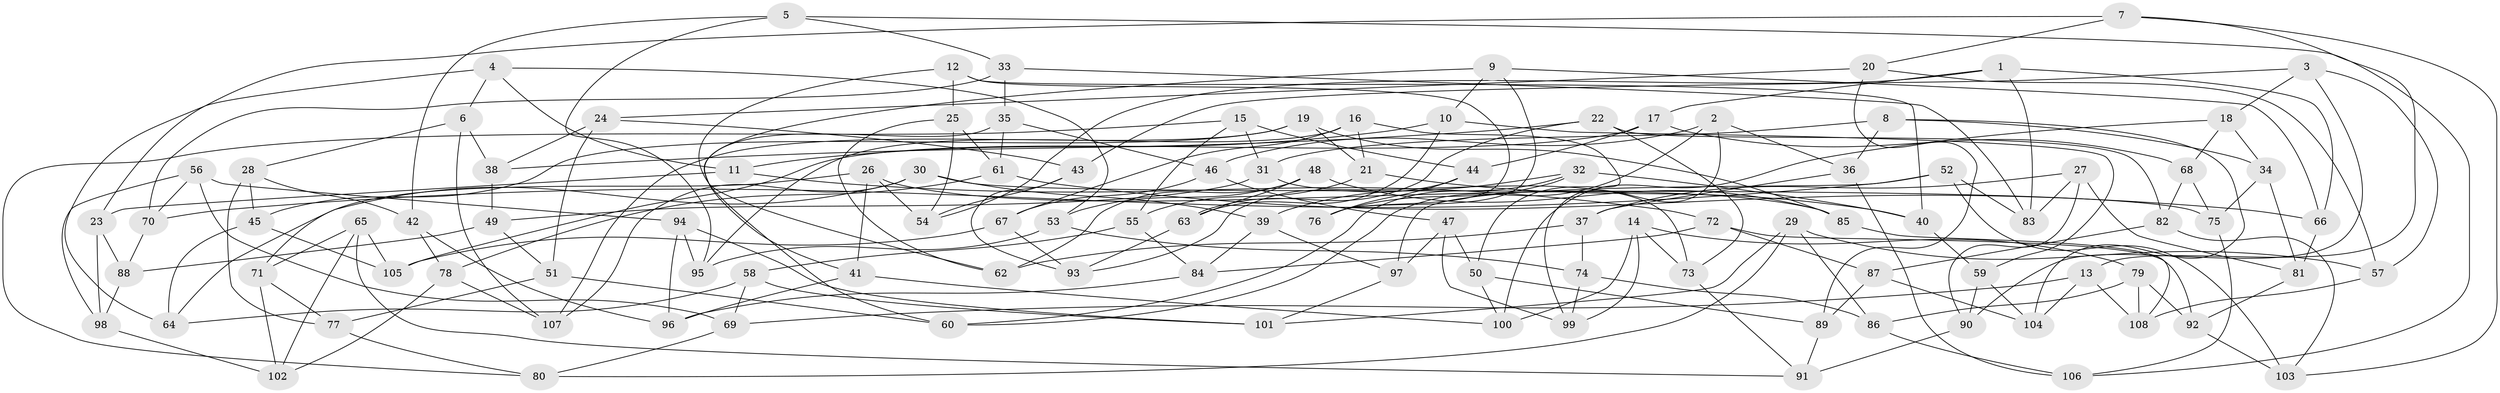// Generated by graph-tools (version 1.1) at 2025/27/03/09/25 03:27:02]
// undirected, 108 vertices, 216 edges
graph export_dot {
graph [start="1"]
  node [color=gray90,style=filled];
  1;
  2;
  3;
  4;
  5;
  6;
  7;
  8;
  9;
  10;
  11;
  12;
  13;
  14;
  15;
  16;
  17;
  18;
  19;
  20;
  21;
  22;
  23;
  24;
  25;
  26;
  27;
  28;
  29;
  30;
  31;
  32;
  33;
  34;
  35;
  36;
  37;
  38;
  39;
  40;
  41;
  42;
  43;
  44;
  45;
  46;
  47;
  48;
  49;
  50;
  51;
  52;
  53;
  54;
  55;
  56;
  57;
  58;
  59;
  60;
  61;
  62;
  63;
  64;
  65;
  66;
  67;
  68;
  69;
  70;
  71;
  72;
  73;
  74;
  75;
  76;
  77;
  78;
  79;
  80;
  81;
  82;
  83;
  84;
  85;
  86;
  87;
  88;
  89;
  90;
  91;
  92;
  93;
  94;
  95;
  96;
  97;
  98;
  99;
  100;
  101;
  102;
  103;
  104;
  105;
  106;
  107;
  108;
  1 -- 17;
  1 -- 66;
  1 -- 83;
  1 -- 54;
  2 -- 99;
  2 -- 60;
  2 -- 36;
  2 -- 46;
  3 -- 57;
  3 -- 90;
  3 -- 18;
  3 -- 43;
  4 -- 11;
  4 -- 53;
  4 -- 64;
  4 -- 6;
  5 -- 42;
  5 -- 95;
  5 -- 106;
  5 -- 33;
  6 -- 28;
  6 -- 38;
  6 -- 107;
  7 -- 20;
  7 -- 103;
  7 -- 23;
  7 -- 13;
  8 -- 104;
  8 -- 31;
  8 -- 34;
  8 -- 36;
  9 -- 10;
  9 -- 41;
  9 -- 76;
  9 -- 66;
  10 -- 59;
  10 -- 11;
  10 -- 63;
  11 -- 72;
  11 -- 23;
  12 -- 76;
  12 -- 62;
  12 -- 40;
  12 -- 25;
  13 -- 108;
  13 -- 69;
  13 -- 104;
  14 -- 99;
  14 -- 73;
  14 -- 100;
  14 -- 79;
  15 -- 31;
  15 -- 80;
  15 -- 55;
  15 -- 44;
  16 -- 50;
  16 -- 21;
  16 -- 95;
  16 -- 67;
  17 -- 44;
  17 -- 105;
  17 -- 68;
  18 -- 34;
  18 -- 68;
  18 -- 100;
  19 -- 21;
  19 -- 45;
  19 -- 107;
  19 -- 85;
  20 -- 57;
  20 -- 24;
  20 -- 89;
  21 -- 55;
  21 -- 40;
  22 -- 73;
  22 -- 63;
  22 -- 38;
  22 -- 82;
  23 -- 98;
  23 -- 88;
  24 -- 43;
  24 -- 51;
  24 -- 38;
  25 -- 61;
  25 -- 54;
  25 -- 62;
  26 -- 71;
  26 -- 54;
  26 -- 85;
  26 -- 41;
  27 -- 81;
  27 -- 37;
  27 -- 83;
  27 -- 90;
  28 -- 77;
  28 -- 42;
  28 -- 45;
  29 -- 80;
  29 -- 101;
  29 -- 86;
  29 -- 57;
  30 -- 39;
  30 -- 64;
  30 -- 107;
  30 -- 75;
  31 -- 49;
  31 -- 73;
  32 -- 39;
  32 -- 40;
  32 -- 60;
  32 -- 76;
  33 -- 83;
  33 -- 70;
  33 -- 35;
  34 -- 75;
  34 -- 81;
  35 -- 61;
  35 -- 60;
  35 -- 46;
  36 -- 37;
  36 -- 106;
  37 -- 74;
  37 -- 62;
  38 -- 49;
  39 -- 84;
  39 -- 97;
  40 -- 59;
  41 -- 96;
  41 -- 100;
  42 -- 78;
  42 -- 96;
  43 -- 93;
  43 -- 54;
  44 -- 76;
  44 -- 93;
  45 -- 105;
  45 -- 64;
  46 -- 67;
  46 -- 47;
  47 -- 99;
  47 -- 50;
  47 -- 97;
  48 -- 63;
  48 -- 53;
  48 -- 62;
  48 -- 85;
  49 -- 88;
  49 -- 51;
  50 -- 89;
  50 -- 100;
  51 -- 60;
  51 -- 77;
  52 -- 103;
  52 -- 70;
  52 -- 83;
  52 -- 97;
  53 -- 95;
  53 -- 74;
  55 -- 58;
  55 -- 84;
  56 -- 94;
  56 -- 70;
  56 -- 69;
  56 -- 98;
  57 -- 108;
  58 -- 64;
  58 -- 69;
  58 -- 101;
  59 -- 90;
  59 -- 104;
  61 -- 78;
  61 -- 66;
  63 -- 93;
  65 -- 71;
  65 -- 91;
  65 -- 102;
  65 -- 105;
  66 -- 81;
  67 -- 93;
  67 -- 105;
  68 -- 75;
  68 -- 82;
  69 -- 80;
  70 -- 88;
  71 -- 102;
  71 -- 77;
  72 -- 92;
  72 -- 84;
  72 -- 87;
  73 -- 91;
  74 -- 86;
  74 -- 99;
  75 -- 106;
  77 -- 80;
  78 -- 107;
  78 -- 102;
  79 -- 108;
  79 -- 92;
  79 -- 86;
  81 -- 92;
  82 -- 103;
  82 -- 87;
  84 -- 96;
  85 -- 108;
  86 -- 106;
  87 -- 104;
  87 -- 89;
  88 -- 98;
  89 -- 91;
  90 -- 91;
  92 -- 103;
  94 -- 101;
  94 -- 95;
  94 -- 96;
  97 -- 101;
  98 -- 102;
}
